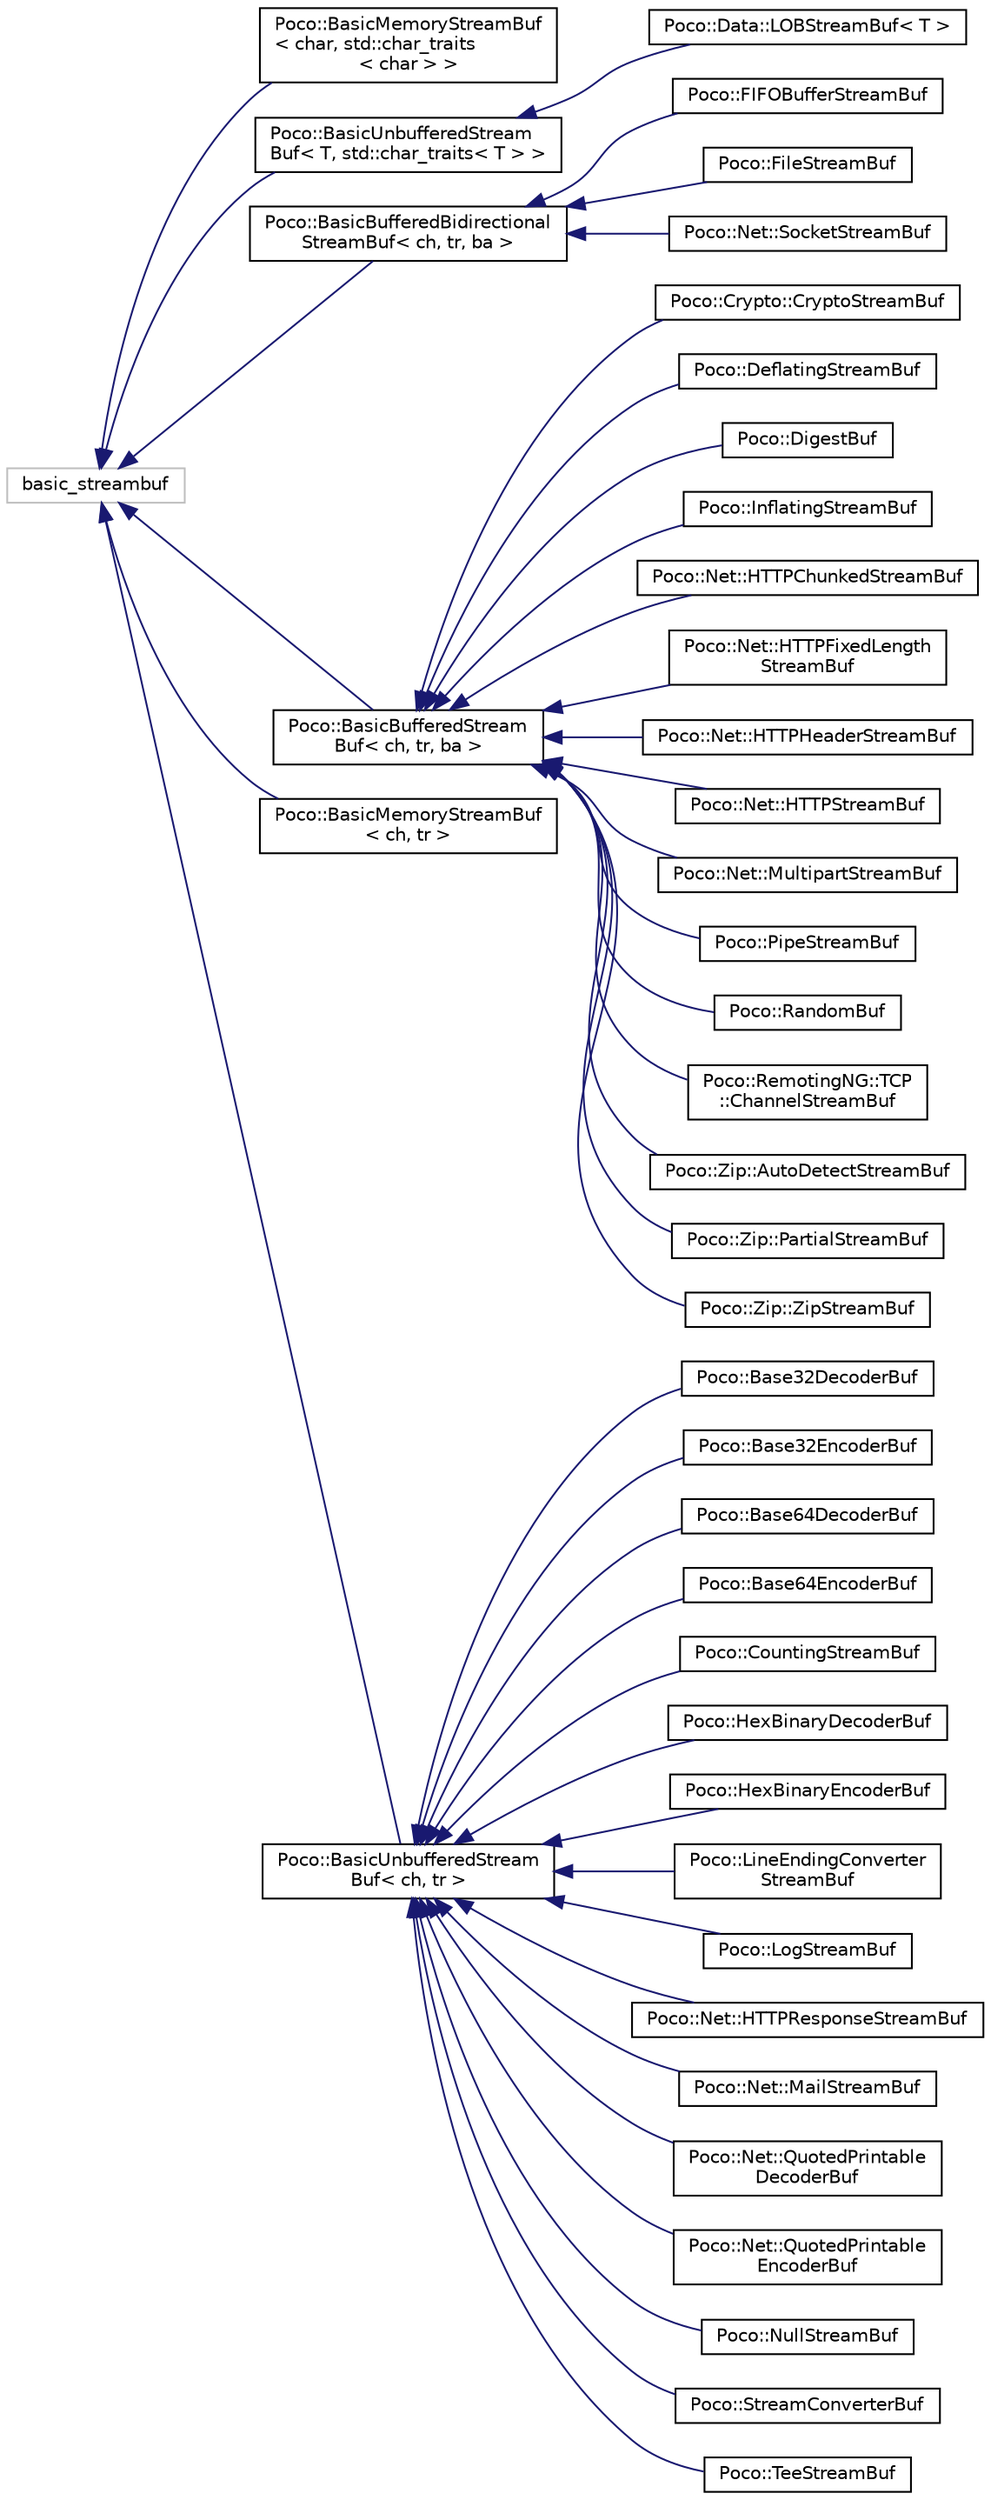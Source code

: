 digraph "Graphical Class Hierarchy"
{
 // LATEX_PDF_SIZE
  edge [fontname="Helvetica",fontsize="10",labelfontname="Helvetica",labelfontsize="10"];
  node [fontname="Helvetica",fontsize="10",shape=record];
  rankdir="LR";
  Node1830 [label="basic_streambuf",height=0.2,width=0.4,color="grey75", fillcolor="white", style="filled",tooltip=" "];
  Node1830 -> Node0 [dir="back",color="midnightblue",fontsize="10",style="solid",fontname="Helvetica"];
  Node0 [label="Poco::BasicMemoryStreamBuf\l\< char, std::char_traits\l\< char \> \>",height=0.2,width=0.4,color="black", fillcolor="white", style="filled",URL="$classPoco_1_1BasicMemoryStreamBuf.html",tooltip=" "];
  Node1830 -> Node1832 [dir="back",color="midnightblue",fontsize="10",style="solid",fontname="Helvetica"];
  Node1832 [label="Poco::BasicUnbufferedStream\lBuf\< T, std::char_traits\< T \> \>",height=0.2,width=0.4,color="black", fillcolor="white", style="filled",URL="$classPoco_1_1BasicUnbufferedStreamBuf.html",tooltip=" "];
  Node1832 -> Node1833 [dir="back",color="midnightblue",fontsize="10",style="solid",fontname="Helvetica"];
  Node1833 [label="Poco::Data::LOBStreamBuf\< T \>",height=0.2,width=0.4,color="black", fillcolor="white", style="filled",URL="$classPoco_1_1Data_1_1LOBStreamBuf.html",tooltip="This is the streambuf class used for reading from and writing to a LOB."];
  Node1830 -> Node1834 [dir="back",color="midnightblue",fontsize="10",style="solid",fontname="Helvetica"];
  Node1834 [label="Poco::BasicBufferedBidirectional\lStreamBuf\< ch, tr, ba \>",height=0.2,width=0.4,color="black", fillcolor="white", style="filled",URL="$classPoco_1_1BasicBufferedBidirectionalStreamBuf.html",tooltip=" "];
  Node1834 -> Node1835 [dir="back",color="midnightblue",fontsize="10",style="solid",fontname="Helvetica"];
  Node1835 [label="Poco::FIFOBufferStreamBuf",height=0.2,width=0.4,color="black", fillcolor="white", style="filled",URL="$classPoco_1_1FIFOBufferStreamBuf.html",tooltip=" "];
  Node1834 -> Node1836 [dir="back",color="midnightblue",fontsize="10",style="solid",fontname="Helvetica"];
  Node1836 [label="Poco::FileStreamBuf",height=0.2,width=0.4,color="black", fillcolor="white", style="filled",URL="$classPoco_1_1FileStreamBuf.html",tooltip="This stream buffer handles Fileio."];
  Node1834 -> Node1837 [dir="back",color="midnightblue",fontsize="10",style="solid",fontname="Helvetica"];
  Node1837 [label="Poco::Net::SocketStreamBuf",height=0.2,width=0.4,color="black", fillcolor="white", style="filled",URL="$classPoco_1_1Net_1_1SocketStreamBuf.html",tooltip="This is the streambuf class used for reading from and writing to a socket."];
  Node1830 -> Node1838 [dir="back",color="midnightblue",fontsize="10",style="solid",fontname="Helvetica"];
  Node1838 [label="Poco::BasicBufferedStream\lBuf\< ch, tr, ba \>",height=0.2,width=0.4,color="black", fillcolor="white", style="filled",URL="$classPoco_1_1BasicBufferedStreamBuf.html",tooltip=" "];
  Node1838 -> Node1839 [dir="back",color="midnightblue",fontsize="10",style="solid",fontname="Helvetica"];
  Node1839 [label="Poco::Crypto::CryptoStreamBuf",height=0.2,width=0.4,color="black", fillcolor="white", style="filled",URL="$classPoco_1_1Crypto_1_1CryptoStreamBuf.html",tooltip=" "];
  Node1838 -> Node1840 [dir="back",color="midnightblue",fontsize="10",style="solid",fontname="Helvetica"];
  Node1840 [label="Poco::DeflatingStreamBuf",height=0.2,width=0.4,color="black", fillcolor="white", style="filled",URL="$classPoco_1_1DeflatingStreamBuf.html",tooltip=" "];
  Node1838 -> Node1841 [dir="back",color="midnightblue",fontsize="10",style="solid",fontname="Helvetica"];
  Node1841 [label="Poco::DigestBuf",height=0.2,width=0.4,color="black", fillcolor="white", style="filled",URL="$classPoco_1_1DigestBuf.html",tooltip=" "];
  Node1838 -> Node1842 [dir="back",color="midnightblue",fontsize="10",style="solid",fontname="Helvetica"];
  Node1842 [label="Poco::InflatingStreamBuf",height=0.2,width=0.4,color="black", fillcolor="white", style="filled",URL="$classPoco_1_1InflatingStreamBuf.html",tooltip=" "];
  Node1838 -> Node1843 [dir="back",color="midnightblue",fontsize="10",style="solid",fontname="Helvetica"];
  Node1843 [label="Poco::Net::HTTPChunkedStreamBuf",height=0.2,width=0.4,color="black", fillcolor="white", style="filled",URL="$classPoco_1_1Net_1_1HTTPChunkedStreamBuf.html",tooltip=" "];
  Node1838 -> Node1844 [dir="back",color="midnightblue",fontsize="10",style="solid",fontname="Helvetica"];
  Node1844 [label="Poco::Net::HTTPFixedLength\lStreamBuf",height=0.2,width=0.4,color="black", fillcolor="white", style="filled",URL="$classPoco_1_1Net_1_1HTTPFixedLengthStreamBuf.html",tooltip=" "];
  Node1838 -> Node1845 [dir="back",color="midnightblue",fontsize="10",style="solid",fontname="Helvetica"];
  Node1845 [label="Poco::Net::HTTPHeaderStreamBuf",height=0.2,width=0.4,color="black", fillcolor="white", style="filled",URL="$classPoco_1_1Net_1_1HTTPHeaderStreamBuf.html",tooltip=" "];
  Node1838 -> Node1846 [dir="back",color="midnightblue",fontsize="10",style="solid",fontname="Helvetica"];
  Node1846 [label="Poco::Net::HTTPStreamBuf",height=0.2,width=0.4,color="black", fillcolor="white", style="filled",URL="$classPoco_1_1Net_1_1HTTPStreamBuf.html",tooltip=" "];
  Node1838 -> Node1847 [dir="back",color="midnightblue",fontsize="10",style="solid",fontname="Helvetica"];
  Node1847 [label="Poco::Net::MultipartStreamBuf",height=0.2,width=0.4,color="black", fillcolor="white", style="filled",URL="$classPoco_1_1Net_1_1MultipartStreamBuf.html",tooltip="This is the streambuf class used for reading from a multipart message stream."];
  Node1838 -> Node1848 [dir="back",color="midnightblue",fontsize="10",style="solid",fontname="Helvetica"];
  Node1848 [label="Poco::PipeStreamBuf",height=0.2,width=0.4,color="black", fillcolor="white", style="filled",URL="$classPoco_1_1PipeStreamBuf.html",tooltip="This is the streambuf class used for reading from and writing to a Pipe."];
  Node1838 -> Node1849 [dir="back",color="midnightblue",fontsize="10",style="solid",fontname="Helvetica"];
  Node1849 [label="Poco::RandomBuf",height=0.2,width=0.4,color="black", fillcolor="white", style="filled",URL="$classPoco_1_1RandomBuf.html",tooltip=" "];
  Node1838 -> Node1850 [dir="back",color="midnightblue",fontsize="10",style="solid",fontname="Helvetica"];
  Node1850 [label="Poco::RemotingNG::TCP\l::ChannelStreamBuf",height=0.2,width=0.4,color="black", fillcolor="white", style="filled",URL="$classPoco_1_1RemotingNG_1_1TCP_1_1ChannelStreamBuf.html",tooltip=" "];
  Node1838 -> Node1851 [dir="back",color="midnightblue",fontsize="10",style="solid",fontname="Helvetica"];
  Node1851 [label="Poco::Zip::AutoDetectStreamBuf",height=0.2,width=0.4,color="black", fillcolor="white", style="filled",URL="$classPoco_1_1Zip_1_1AutoDetectStreamBuf.html",tooltip=" "];
  Node1838 -> Node1852 [dir="back",color="midnightblue",fontsize="10",style="solid",fontname="Helvetica"];
  Node1852 [label="Poco::Zip::PartialStreamBuf",height=0.2,width=0.4,color="black", fillcolor="white", style="filled",URL="$classPoco_1_1Zip_1_1PartialStreamBuf.html",tooltip="A PartialStreamBuf is a class that limits one view on an inputstream to a selected view range."];
  Node1838 -> Node1853 [dir="back",color="midnightblue",fontsize="10",style="solid",fontname="Helvetica"];
  Node1853 [label="Poco::Zip::ZipStreamBuf",height=0.2,width=0.4,color="black", fillcolor="white", style="filled",URL="$classPoco_1_1Zip_1_1ZipStreamBuf.html",tooltip="ZipStreamBuf is used to decompress single files from a Zip file."];
  Node1830 -> Node1854 [dir="back",color="midnightblue",fontsize="10",style="solid",fontname="Helvetica"];
  Node1854 [label="Poco::BasicMemoryStreamBuf\l\< ch, tr \>",height=0.2,width=0.4,color="black", fillcolor="white", style="filled",URL="$classPoco_1_1BasicMemoryStreamBuf.html",tooltip=" "];
  Node1830 -> Node1855 [dir="back",color="midnightblue",fontsize="10",style="solid",fontname="Helvetica"];
  Node1855 [label="Poco::BasicUnbufferedStream\lBuf\< ch, tr \>",height=0.2,width=0.4,color="black", fillcolor="white", style="filled",URL="$classPoco_1_1BasicUnbufferedStreamBuf.html",tooltip=" "];
  Node1855 -> Node1856 [dir="back",color="midnightblue",fontsize="10",style="solid",fontname="Helvetica"];
  Node1856 [label="Poco::Base32DecoderBuf",height=0.2,width=0.4,color="black", fillcolor="white", style="filled",URL="$classPoco_1_1Base32DecoderBuf.html",tooltip=" "];
  Node1855 -> Node1857 [dir="back",color="midnightblue",fontsize="10",style="solid",fontname="Helvetica"];
  Node1857 [label="Poco::Base32EncoderBuf",height=0.2,width=0.4,color="black", fillcolor="white", style="filled",URL="$classPoco_1_1Base32EncoderBuf.html",tooltip=" "];
  Node1855 -> Node1858 [dir="back",color="midnightblue",fontsize="10",style="solid",fontname="Helvetica"];
  Node1858 [label="Poco::Base64DecoderBuf",height=0.2,width=0.4,color="black", fillcolor="white", style="filled",URL="$classPoco_1_1Base64DecoderBuf.html",tooltip=" "];
  Node1855 -> Node1859 [dir="back",color="midnightblue",fontsize="10",style="solid",fontname="Helvetica"];
  Node1859 [label="Poco::Base64EncoderBuf",height=0.2,width=0.4,color="black", fillcolor="white", style="filled",URL="$classPoco_1_1Base64EncoderBuf.html",tooltip=" "];
  Node1855 -> Node1860 [dir="back",color="midnightblue",fontsize="10",style="solid",fontname="Helvetica"];
  Node1860 [label="Poco::CountingStreamBuf",height=0.2,width=0.4,color="black", fillcolor="white", style="filled",URL="$classPoco_1_1CountingStreamBuf.html",tooltip=" "];
  Node1855 -> Node1861 [dir="back",color="midnightblue",fontsize="10",style="solid",fontname="Helvetica"];
  Node1861 [label="Poco::HexBinaryDecoderBuf",height=0.2,width=0.4,color="black", fillcolor="white", style="filled",URL="$classPoco_1_1HexBinaryDecoderBuf.html",tooltip=" "];
  Node1855 -> Node1862 [dir="back",color="midnightblue",fontsize="10",style="solid",fontname="Helvetica"];
  Node1862 [label="Poco::HexBinaryEncoderBuf",height=0.2,width=0.4,color="black", fillcolor="white", style="filled",URL="$classPoco_1_1HexBinaryEncoderBuf.html",tooltip=" "];
  Node1855 -> Node1863 [dir="back",color="midnightblue",fontsize="10",style="solid",fontname="Helvetica"];
  Node1863 [label="Poco::LineEndingConverter\lStreamBuf",height=0.2,width=0.4,color="black", fillcolor="white", style="filled",URL="$classPoco_1_1LineEndingConverterStreamBuf.html",tooltip=" "];
  Node1855 -> Node1864 [dir="back",color="midnightblue",fontsize="10",style="solid",fontname="Helvetica"];
  Node1864 [label="Poco::LogStreamBuf",height=0.2,width=0.4,color="black", fillcolor="white", style="filled",URL="$classPoco_1_1LogStreamBuf.html",tooltip=" "];
  Node1855 -> Node1865 [dir="back",color="midnightblue",fontsize="10",style="solid",fontname="Helvetica"];
  Node1865 [label="Poco::Net::HTTPResponseStreamBuf",height=0.2,width=0.4,color="black", fillcolor="white", style="filled",URL="$classPoco_1_1Net_1_1HTTPResponseStreamBuf.html",tooltip=" "];
  Node1855 -> Node1866 [dir="back",color="midnightblue",fontsize="10",style="solid",fontname="Helvetica"];
  Node1866 [label="Poco::Net::MailStreamBuf",height=0.2,width=0.4,color="black", fillcolor="white", style="filled",URL="$classPoco_1_1Net_1_1MailStreamBuf.html",tooltip=" "];
  Node1855 -> Node1867 [dir="back",color="midnightblue",fontsize="10",style="solid",fontname="Helvetica"];
  Node1867 [label="Poco::Net::QuotedPrintable\lDecoderBuf",height=0.2,width=0.4,color="black", fillcolor="white", style="filled",URL="$classPoco_1_1Net_1_1QuotedPrintableDecoderBuf.html",tooltip=" "];
  Node1855 -> Node1868 [dir="back",color="midnightblue",fontsize="10",style="solid",fontname="Helvetica"];
  Node1868 [label="Poco::Net::QuotedPrintable\lEncoderBuf",height=0.2,width=0.4,color="black", fillcolor="white", style="filled",URL="$classPoco_1_1Net_1_1QuotedPrintableEncoderBuf.html",tooltip=" "];
  Node1855 -> Node1869 [dir="back",color="midnightblue",fontsize="10",style="solid",fontname="Helvetica"];
  Node1869 [label="Poco::NullStreamBuf",height=0.2,width=0.4,color="black", fillcolor="white", style="filled",URL="$classPoco_1_1NullStreamBuf.html",tooltip=" "];
  Node1855 -> Node1870 [dir="back",color="midnightblue",fontsize="10",style="solid",fontname="Helvetica"];
  Node1870 [label="Poco::StreamConverterBuf",height=0.2,width=0.4,color="black", fillcolor="white", style="filled",URL="$classPoco_1_1StreamConverterBuf.html",tooltip=" "];
  Node1855 -> Node1871 [dir="back",color="midnightblue",fontsize="10",style="solid",fontname="Helvetica"];
  Node1871 [label="Poco::TeeStreamBuf",height=0.2,width=0.4,color="black", fillcolor="white", style="filled",URL="$classPoco_1_1TeeStreamBuf.html",tooltip=" "];
}
